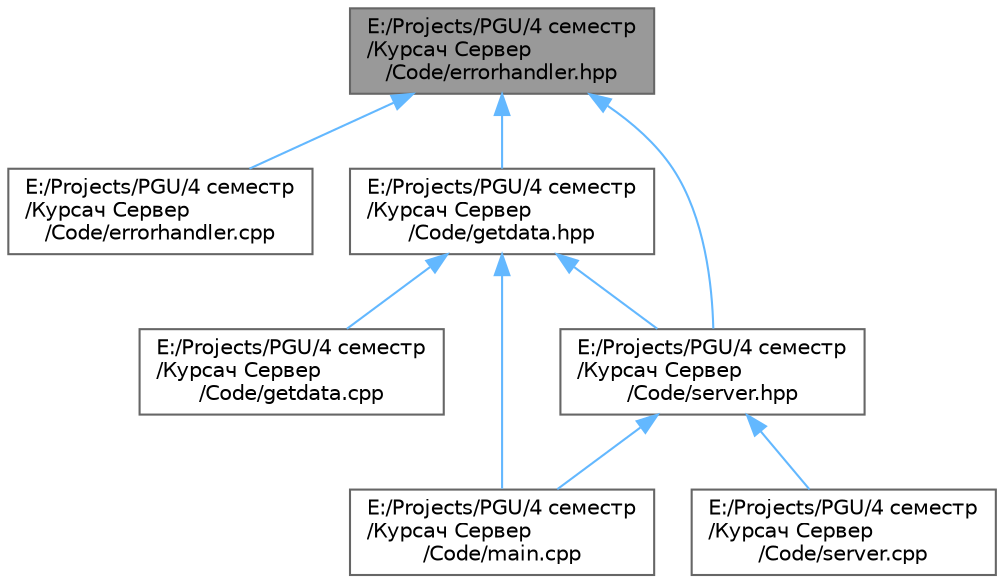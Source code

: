 digraph "E:/Projects/PGU/4 семестр/Курсач Сервер/Code/errorhandler.hpp"
{
 // LATEX_PDF_SIZE
  bgcolor="transparent";
  edge [fontname=Helvetica,fontsize=10,labelfontname=Helvetica,labelfontsize=10];
  node [fontname=Helvetica,fontsize=10,shape=box,height=0.2,width=0.4];
  Node1 [id="Node000001",label="E:/Projects/PGU/4 семестр\l/Курсач Сервер\l/Code/errorhandler.hpp",height=0.2,width=0.4,color="gray40", fillcolor="grey60", style="filled", fontcolor="black",tooltip="Обработчик ошибок"];
  Node1 -> Node2 [id="edge1_Node000001_Node000002",dir="back",color="steelblue1",style="solid",tooltip=" "];
  Node2 [id="Node000002",label="E:/Projects/PGU/4 семестр\l/Курсач Сервер\l/Code/errorhandler.cpp",height=0.2,width=0.4,color="grey40", fillcolor="white", style="filled",URL="$errorhandler_8cpp.html",tooltip=" "];
  Node1 -> Node3 [id="edge2_Node000001_Node000003",dir="back",color="steelblue1",style="solid",tooltip=" "];
  Node3 [id="Node000003",label="E:/Projects/PGU/4 семестр\l/Курсач Сервер\l/Code/getdata.hpp",height=0.2,width=0.4,color="grey40", fillcolor="white", style="filled",URL="$getdata_8hpp.html",tooltip="Класс, обрабатывающий файл с ID:PASS клиентов"];
  Node3 -> Node4 [id="edge3_Node000003_Node000004",dir="back",color="steelblue1",style="solid",tooltip=" "];
  Node4 [id="Node000004",label="E:/Projects/PGU/4 семестр\l/Курсач Сервер\l/Code/getdata.cpp",height=0.2,width=0.4,color="grey40", fillcolor="white", style="filled",URL="$getdata_8cpp.html",tooltip=" "];
  Node3 -> Node5 [id="edge4_Node000003_Node000005",dir="back",color="steelblue1",style="solid",tooltip=" "];
  Node5 [id="Node000005",label="E:/Projects/PGU/4 семестр\l/Курсач Сервер\l/Code/main.cpp",height=0.2,width=0.4,color="grey40", fillcolor="white", style="filled",URL="$main_8cpp.html",tooltip=" "];
  Node3 -> Node6 [id="edge5_Node000003_Node000006",dir="back",color="steelblue1",style="solid",tooltip=" "];
  Node6 [id="Node000006",label="E:/Projects/PGU/4 семестр\l/Курсач Сервер\l/Code/server.hpp",height=0.2,width=0.4,color="grey40", fillcolor="white", style="filled",URL="$server_8hpp.html",tooltip="Класс, управляющий работой сервера"];
  Node6 -> Node5 [id="edge6_Node000006_Node000005",dir="back",color="steelblue1",style="solid",tooltip=" "];
  Node6 -> Node7 [id="edge7_Node000006_Node000007",dir="back",color="steelblue1",style="solid",tooltip=" "];
  Node7 [id="Node000007",label="E:/Projects/PGU/4 семестр\l/Курсач Сервер\l/Code/server.cpp",height=0.2,width=0.4,color="grey40", fillcolor="white", style="filled",URL="$server_8cpp.html",tooltip=" "];
  Node1 -> Node6 [id="edge8_Node000001_Node000006",dir="back",color="steelblue1",style="solid",tooltip=" "];
}
